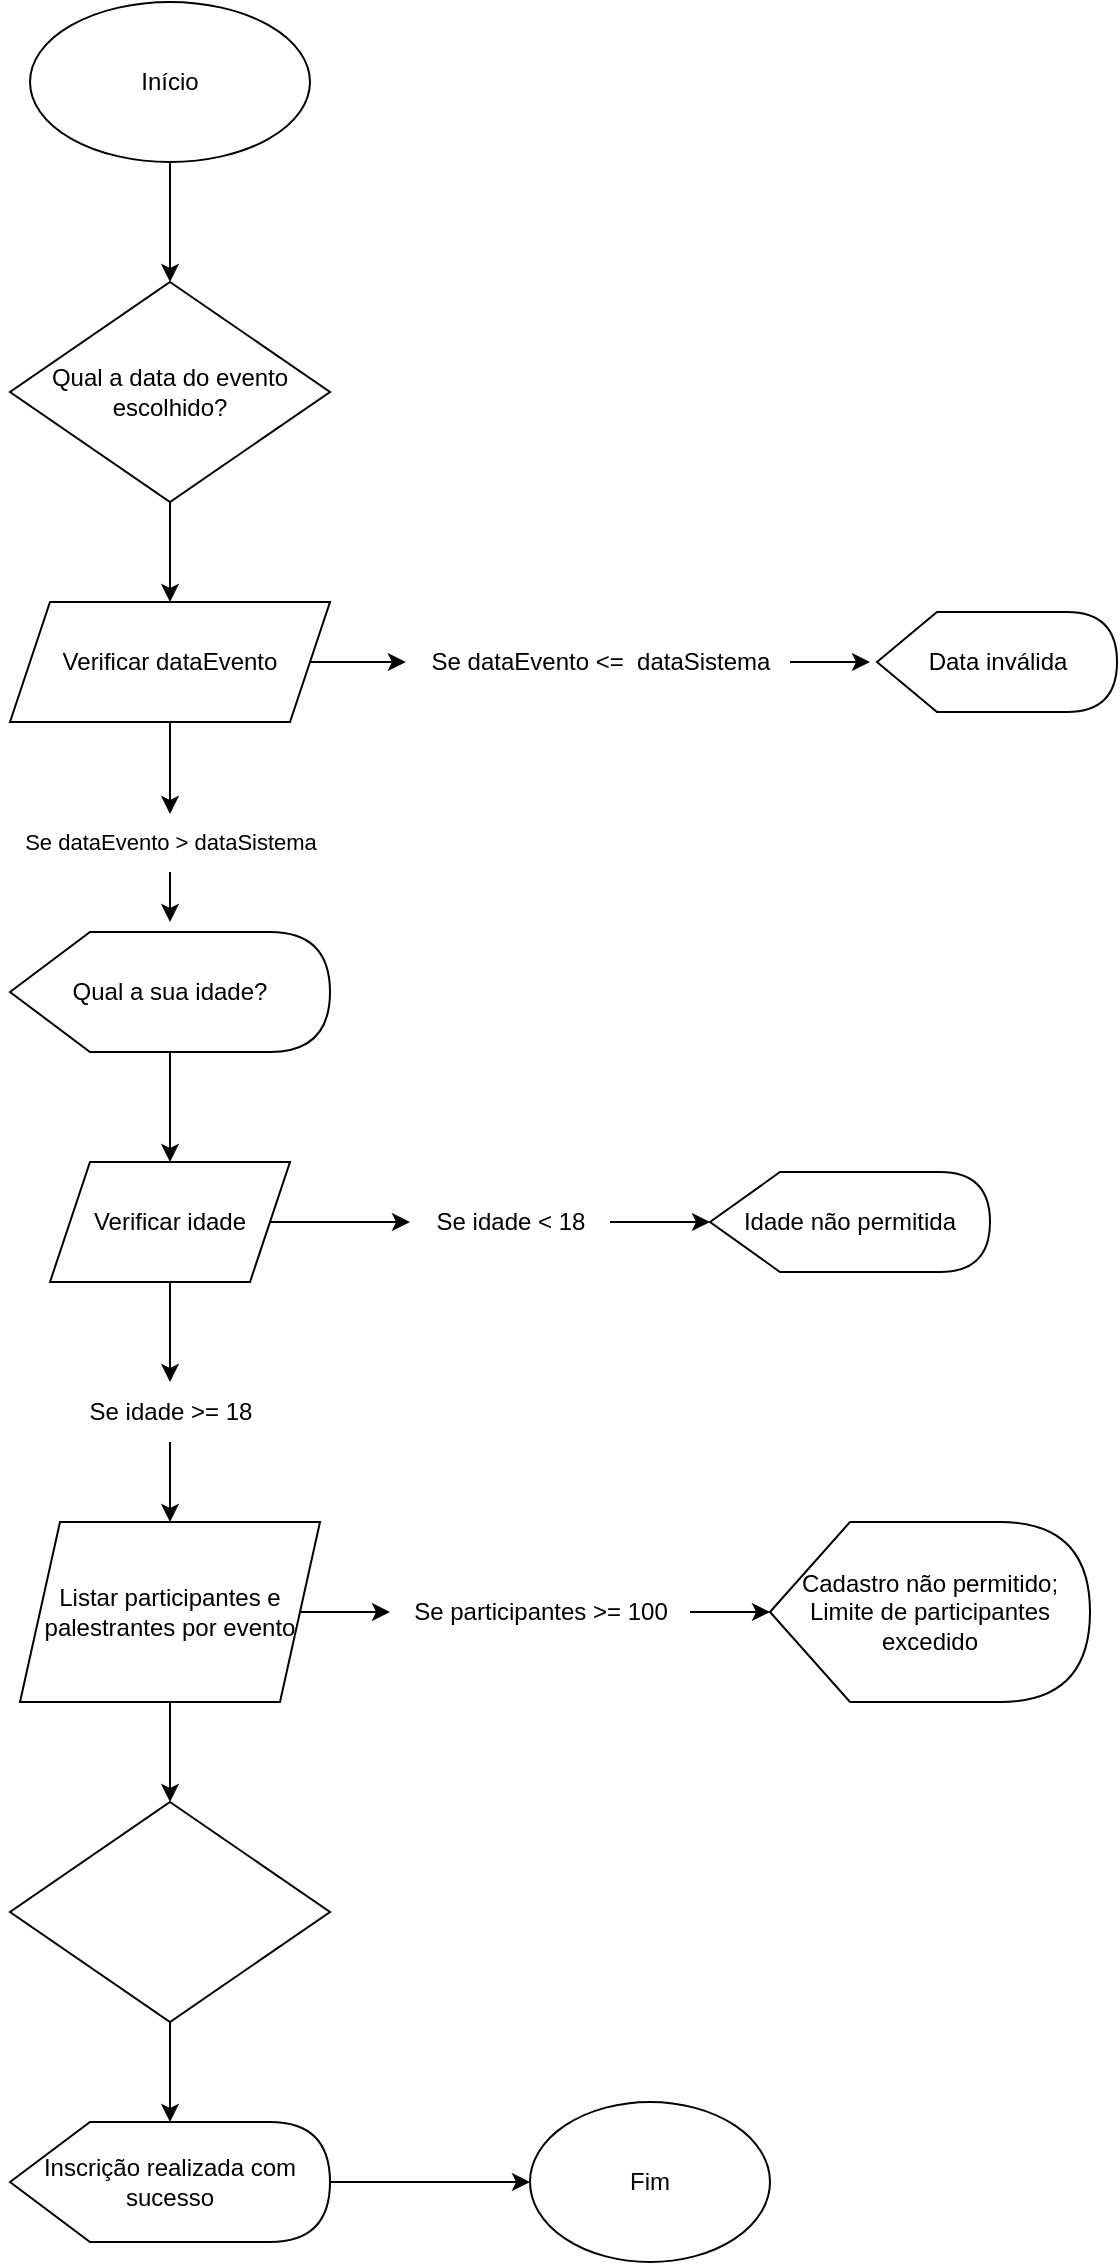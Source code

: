 <mxfile version="20.2.3" type="github">
  <diagram id="tJno88tq2ZMfg9BkjTdh" name="Página-1">
    <mxGraphModel dx="1705" dy="768" grid="1" gridSize="10" guides="1" tooltips="1" connect="1" arrows="1" fold="1" page="1" pageScale="1" pageWidth="827" pageHeight="1169" math="0" shadow="0">
      <root>
        <mxCell id="0" />
        <mxCell id="1" parent="0" />
        <mxCell id="RgFRMSChoJaZ38QJNm0s-1" style="edgeStyle=orthogonalEdgeStyle;rounded=0;orthogonalLoop=1;jettySize=auto;html=1;entryX=0.5;entryY=0;entryDx=0;entryDy=0;align=center;labelPosition=center;verticalLabelPosition=middle;verticalAlign=middle;" parent="1" source="RgFRMSChoJaZ38QJNm0s-2" target="RgFRMSChoJaZ38QJNm0s-4" edge="1">
          <mxGeometry relative="1" as="geometry" />
        </mxCell>
        <mxCell id="RgFRMSChoJaZ38QJNm0s-2" value="Início" style="ellipse;whiteSpace=wrap;html=1;align=center;labelPosition=center;verticalLabelPosition=middle;verticalAlign=middle;" parent="1" vertex="1">
          <mxGeometry x="-60" y="70" width="140" height="80" as="geometry" />
        </mxCell>
        <mxCell id="RgFRMSChoJaZ38QJNm0s-3" style="edgeStyle=orthogonalEdgeStyle;rounded=0;orthogonalLoop=1;jettySize=auto;html=1;entryX=0.5;entryY=0;entryDx=0;entryDy=0;align=center;labelPosition=center;verticalLabelPosition=middle;verticalAlign=middle;" parent="1" source="RgFRMSChoJaZ38QJNm0s-4" target="RgFRMSChoJaZ38QJNm0s-10" edge="1">
          <mxGeometry relative="1" as="geometry" />
        </mxCell>
        <mxCell id="RgFRMSChoJaZ38QJNm0s-4" value="Qual a data do evento escolhido?" style="rhombus;whiteSpace=wrap;html=1;align=center;labelPosition=center;verticalLabelPosition=middle;verticalAlign=middle;" parent="1" vertex="1">
          <mxGeometry x="-70" y="210" width="160" height="110" as="geometry" />
        </mxCell>
        <mxCell id="RgFRMSChoJaZ38QJNm0s-5" value="Data inválida" style="shape=display;whiteSpace=wrap;html=1;align=center;labelPosition=center;verticalLabelPosition=middle;verticalAlign=middle;" parent="1" vertex="1">
          <mxGeometry x="363.5" y="375" width="120" height="50" as="geometry" />
        </mxCell>
        <mxCell id="RgFRMSChoJaZ38QJNm0s-6" style="edgeStyle=orthogonalEdgeStyle;rounded=0;orthogonalLoop=1;jettySize=auto;html=1;entryX=0.5;entryY=0;entryDx=0;entryDy=0;align=center;labelPosition=center;verticalLabelPosition=middle;verticalAlign=middle;" parent="1" source="RgFRMSChoJaZ38QJNm0s-7" target="RgFRMSChoJaZ38QJNm0s-18" edge="1">
          <mxGeometry relative="1" as="geometry" />
        </mxCell>
        <mxCell id="RgFRMSChoJaZ38QJNm0s-7" value="Qual a sua idade?" style="shape=display;whiteSpace=wrap;html=1;align=center;labelPosition=center;verticalLabelPosition=middle;verticalAlign=middle;" parent="1" vertex="1">
          <mxGeometry x="-70" y="535" width="160" height="60" as="geometry" />
        </mxCell>
        <mxCell id="RgFRMSChoJaZ38QJNm0s-8" style="edgeStyle=orthogonalEdgeStyle;rounded=0;orthogonalLoop=1;jettySize=auto;html=1;entryX=0.5;entryY=0.033;entryDx=0;entryDy=0;entryPerimeter=0;align=center;labelPosition=center;verticalLabelPosition=middle;verticalAlign=middle;" parent="1" source="RgFRMSChoJaZ38QJNm0s-10" target="RgFRMSChoJaZ38QJNm0s-12" edge="1">
          <mxGeometry relative="1" as="geometry" />
        </mxCell>
        <mxCell id="RgFRMSChoJaZ38QJNm0s-9" style="edgeStyle=orthogonalEdgeStyle;rounded=0;orthogonalLoop=1;jettySize=auto;html=1;entryX=-0.011;entryY=0.5;entryDx=0;entryDy=0;entryPerimeter=0;align=center;labelPosition=center;verticalLabelPosition=middle;verticalAlign=middle;" parent="1" source="RgFRMSChoJaZ38QJNm0s-10" target="RgFRMSChoJaZ38QJNm0s-15" edge="1">
          <mxGeometry relative="1" as="geometry" />
        </mxCell>
        <mxCell id="RgFRMSChoJaZ38QJNm0s-10" value="Verificar dataEvento" style="shape=parallelogram;perimeter=parallelogramPerimeter;whiteSpace=wrap;html=1;fixedSize=1;align=center;labelPosition=center;verticalLabelPosition=middle;verticalAlign=middle;" parent="1" vertex="1">
          <mxGeometry x="-70" y="370" width="160" height="60" as="geometry" />
        </mxCell>
        <mxCell id="RgFRMSChoJaZ38QJNm0s-11" style="edgeStyle=orthogonalEdgeStyle;rounded=0;orthogonalLoop=1;jettySize=auto;html=1;align=center;labelPosition=center;verticalLabelPosition=middle;verticalAlign=middle;" parent="1" source="RgFRMSChoJaZ38QJNm0s-12" edge="1">
          <mxGeometry relative="1" as="geometry">
            <mxPoint x="10" y="530" as="targetPoint" />
          </mxGeometry>
        </mxCell>
        <mxCell id="RgFRMSChoJaZ38QJNm0s-12" value="&lt;span style=&quot;font-size: 11px; background-color: rgb(255, 255, 255);&quot;&gt;Se dataEvento &amp;gt; dataSistema&lt;/span&gt;" style="text;html=1;align=center;verticalAlign=middle;resizable=0;points=[];autosize=1;strokeColor=none;fillColor=none;labelPosition=center;verticalLabelPosition=middle;" parent="1" vertex="1">
          <mxGeometry x="-75" y="475" width="170" height="30" as="geometry" />
        </mxCell>
        <mxCell id="RgFRMSChoJaZ38QJNm0s-13" value="&lt;span style=&quot;color: rgba(0, 0, 0, 0); font-family: monospace; font-size: 0px;&quot;&gt;%3CmxGraphModel%3E%3Croot%3E%3CmxCell%20id%3D%220%22%2F%3E%3CmxCell%20id%3D%221%22%20parent%3D%220%22%2F%3E%3CmxCell%20id%3D%222%22%20value%3D%22Se%20a%20data%20for%20anterior%20a%20data%20atual%22%20style%3D%22edgeStyle%3DorthogonalEdgeStyle%3Brounded%3D0%3BorthogonalLoop%3D1%3BjettySize%3Dauto%3Bhtml%3D1%3BstartArrow%3Dnone%3B%22%20edge%3D%221%22%20parent%3D%221%22%3E%3CmxGeometry%20relative%3D%221%22%20as%3D%22geometry%22%3E%3CmxPoint%20x%3D%22250%22%20y%3D%22270%22%20as%3D%22sourcePoint%22%2F%3E%3CmxPoint%20x%3D%22320%22%20y%3D%22270%22%20as%3D%22targetPoint%22%2F%3E%3CArray%20as%3D%22points%22%3E%3CmxPoint%20x%3D%22360%22%20y%3D%22270%22%2F%3E%3CmxPoint%20x%3D%22360%22%20y%3D%22280%22%2F%3E%3CmxPoint%20x%3D%22320%22%20y%3D%22280%22%2F%3E%3C%2FArray%3E%3C%2FmxGeometry%3E%3C%2FmxCell%3E%3C%2Froot%3E%3C%2FmxGraphModel%3E&lt;/span&gt;&lt;span style=&quot;color: rgba(0, 0, 0, 0); font-family: monospace; font-size: 0px;&quot;&gt;%3CmxGraphModel%3E%3Croot%3E%3CmxCell%20id%3D%220%22%2F%3E%3CmxCell%20id%3D%221%22%20parent%3D%220%22%2F%3E%3CmxCell%20id%3D%222%22%20value%3D%22Se%20a%20data%20for%20anterior%20a%20data%20atual%22%20style%3D%22edgeStyle%3DorthogonalEdgeStyle%3Brounded%3D0%3BorthogonalLoop%3D1%3BjettySize%3Dauto%3Bhtml%3D1%3BstartArrow%3Dnone%3B%22%20edge%3D%221%22%20parent%3D%221%22%3E%3CmxGeometry%20relative%3D%221%22%20as%3D%22geometry%22%3E%3CmxPoint%20x%3D%22250%22%20y%3D%22270%22%20as%3D%22sourcePoint%22%2F%3E%3CmxPoint%20x%3D%22320%22%20y%3D%22270%22%20as%3D%22targetPoint%22%2F%3E%3CArray%20as%3D%22points%22%3E%3CmxPoint%20x%3D%22360%22%20y%3D%22270%22%2F%3E%3CmxPoint%20x%3D%22360%22%20y%3D%22280%22%2F%3E%3CmxPoint%20x%3D%22320%22%20y%3D%22280%22%2F%3E%3C%2FArray%3E%3C%2FmxGeometry%3E%3C%2FmxCell%3E%3C%2Froot%3E%3C%2FmxGraphModel%3ESe&#39;&lt;/span&gt;" style="text;html=1;align=center;verticalAlign=middle;resizable=0;points=[];autosize=1;strokeColor=none;fillColor=none;labelPosition=center;verticalLabelPosition=middle;" parent="1" vertex="1">
          <mxGeometry x="280" y="475" width="20" height="30" as="geometry" />
        </mxCell>
        <mxCell id="RgFRMSChoJaZ38QJNm0s-14" style="edgeStyle=orthogonalEdgeStyle;rounded=0;orthogonalLoop=1;jettySize=auto;html=1;align=center;labelPosition=center;verticalLabelPosition=middle;verticalAlign=middle;" parent="1" source="RgFRMSChoJaZ38QJNm0s-15" edge="1">
          <mxGeometry relative="1" as="geometry">
            <mxPoint x="360" y="400" as="targetPoint" />
          </mxGeometry>
        </mxCell>
        <mxCell id="RgFRMSChoJaZ38QJNm0s-15" value="Se dataEvento &amp;lt;=&amp;nbsp; dataSistema" style="text;html=1;align=center;verticalAlign=middle;resizable=0;points=[];autosize=1;strokeColor=none;fillColor=none;labelPosition=center;verticalLabelPosition=middle;" parent="1" vertex="1">
          <mxGeometry x="130" y="385" width="190" height="30" as="geometry" />
        </mxCell>
        <mxCell id="RgFRMSChoJaZ38QJNm0s-16" style="edgeStyle=orthogonalEdgeStyle;rounded=0;orthogonalLoop=1;jettySize=auto;html=1;align=center;labelPosition=center;verticalLabelPosition=middle;verticalAlign=middle;" parent="1" source="RgFRMSChoJaZ38QJNm0s-18" target="RgFRMSChoJaZ38QJNm0s-20" edge="1">
          <mxGeometry relative="1" as="geometry" />
        </mxCell>
        <mxCell id="RgFRMSChoJaZ38QJNm0s-17" style="edgeStyle=orthogonalEdgeStyle;rounded=0;orthogonalLoop=1;jettySize=auto;html=1;entryX=0.5;entryY=0;entryDx=0;entryDy=0;entryPerimeter=0;align=center;labelPosition=center;verticalLabelPosition=middle;verticalAlign=middle;" parent="1" source="RgFRMSChoJaZ38QJNm0s-18" target="RgFRMSChoJaZ38QJNm0s-22" edge="1">
          <mxGeometry relative="1" as="geometry" />
        </mxCell>
        <mxCell id="RgFRMSChoJaZ38QJNm0s-18" value="Verificar idade" style="shape=parallelogram;perimeter=parallelogramPerimeter;whiteSpace=wrap;html=1;fixedSize=1;align=center;labelPosition=center;verticalLabelPosition=middle;verticalAlign=middle;" parent="1" vertex="1">
          <mxGeometry x="-50" y="650" width="120" height="60" as="geometry" />
        </mxCell>
        <mxCell id="RgFRMSChoJaZ38QJNm0s-19" style="edgeStyle=orthogonalEdgeStyle;rounded=0;orthogonalLoop=1;jettySize=auto;html=1;entryX=0;entryY=0.5;entryDx=0;entryDy=0;entryPerimeter=0;align=center;labelPosition=center;verticalLabelPosition=middle;verticalAlign=middle;" parent="1" source="RgFRMSChoJaZ38QJNm0s-20" target="RgFRMSChoJaZ38QJNm0s-23" edge="1">
          <mxGeometry relative="1" as="geometry" />
        </mxCell>
        <mxCell id="RgFRMSChoJaZ38QJNm0s-20" value="Se idade &amp;lt; 18" style="text;html=1;align=center;verticalAlign=middle;resizable=0;points=[];autosize=1;strokeColor=none;fillColor=none;labelPosition=center;verticalLabelPosition=middle;" parent="1" vertex="1">
          <mxGeometry x="130" y="665" width="100" height="30" as="geometry" />
        </mxCell>
        <mxCell id="RgFRMSChoJaZ38QJNm0s-21" value="" style="edgeStyle=orthogonalEdgeStyle;rounded=0;orthogonalLoop=1;jettySize=auto;html=1;align=center;labelPosition=center;verticalLabelPosition=middle;verticalAlign=middle;" parent="1" source="RgFRMSChoJaZ38QJNm0s-22" target="RgFRMSChoJaZ38QJNm0s-26" edge="1">
          <mxGeometry relative="1" as="geometry" />
        </mxCell>
        <mxCell id="RgFRMSChoJaZ38QJNm0s-22" value="Se idade &amp;gt;= 18" style="text;html=1;align=center;verticalAlign=middle;resizable=0;points=[];autosize=1;strokeColor=none;fillColor=none;labelPosition=center;verticalLabelPosition=middle;" parent="1" vertex="1">
          <mxGeometry x="-40" y="760" width="100" height="30" as="geometry" />
        </mxCell>
        <mxCell id="RgFRMSChoJaZ38QJNm0s-23" value="Idade não permitida" style="shape=display;whiteSpace=wrap;html=1;align=center;labelPosition=center;verticalLabelPosition=middle;verticalAlign=middle;" parent="1" vertex="1">
          <mxGeometry x="280" y="655" width="140" height="50" as="geometry" />
        </mxCell>
        <mxCell id="RgFRMSChoJaZ38QJNm0s-24" value="" style="edgeStyle=orthogonalEdgeStyle;rounded=0;orthogonalLoop=1;jettySize=auto;html=1;align=center;labelPosition=center;verticalLabelPosition=middle;verticalAlign=middle;" parent="1" source="RgFRMSChoJaZ38QJNm0s-26" edge="1">
          <mxGeometry relative="1" as="geometry">
            <mxPoint x="10" y="970" as="targetPoint" />
          </mxGeometry>
        </mxCell>
        <mxCell id="RgFRMSChoJaZ38QJNm0s-25" value="" style="edgeStyle=orthogonalEdgeStyle;rounded=0;orthogonalLoop=1;jettySize=auto;html=1;align=center;labelPosition=center;verticalLabelPosition=middle;verticalAlign=middle;" parent="1" source="RgFRMSChoJaZ38QJNm0s-26" target="RgFRMSChoJaZ38QJNm0s-28" edge="1">
          <mxGeometry relative="1" as="geometry" />
        </mxCell>
        <mxCell id="RgFRMSChoJaZ38QJNm0s-26" value="Listar participantes e palestrantes por evento" style="shape=parallelogram;perimeter=parallelogramPerimeter;whiteSpace=wrap;html=1;fixedSize=1;align=center;labelPosition=center;verticalLabelPosition=middle;verticalAlign=middle;" parent="1" vertex="1">
          <mxGeometry x="-65" y="830" width="150" height="90" as="geometry" />
        </mxCell>
        <mxCell id="RgFRMSChoJaZ38QJNm0s-27" value="" style="edgeStyle=orthogonalEdgeStyle;rounded=0;orthogonalLoop=1;jettySize=auto;html=1;align=center;labelPosition=center;verticalLabelPosition=middle;verticalAlign=middle;" parent="1" source="RgFRMSChoJaZ38QJNm0s-28" target="RgFRMSChoJaZ38QJNm0s-31" edge="1">
          <mxGeometry relative="1" as="geometry" />
        </mxCell>
        <mxCell id="RgFRMSChoJaZ38QJNm0s-28" value="Se participantes &amp;gt;= 100" style="text;html=1;align=center;verticalAlign=middle;resizable=0;points=[];autosize=1;strokeColor=none;fillColor=none;labelPosition=center;verticalLabelPosition=middle;" parent="1" vertex="1">
          <mxGeometry x="120" y="860" width="150" height="30" as="geometry" />
        </mxCell>
        <mxCell id="RgFRMSChoJaZ38QJNm0s-29" value="" style="edgeStyle=orthogonalEdgeStyle;rounded=0;orthogonalLoop=1;jettySize=auto;html=1;align=center;labelPosition=center;verticalLabelPosition=middle;verticalAlign=middle;startArrow=none;" parent="1" source="q9jfc3Yq7v1mE4wtLVZI-1" target="RgFRMSChoJaZ38QJNm0s-33" edge="1">
          <mxGeometry relative="1" as="geometry">
            <mxPoint x="10" y="1000" as="sourcePoint" />
          </mxGeometry>
        </mxCell>
        <mxCell id="RgFRMSChoJaZ38QJNm0s-31" value="Cadastro não permitido; Limite de participantes excedido" style="shape=display;whiteSpace=wrap;html=1;align=center;labelPosition=center;verticalLabelPosition=middle;verticalAlign=middle;" parent="1" vertex="1">
          <mxGeometry x="310" y="830" width="160" height="90" as="geometry" />
        </mxCell>
        <mxCell id="RgFRMSChoJaZ38QJNm0s-32" value="" style="edgeStyle=orthogonalEdgeStyle;rounded=0;orthogonalLoop=1;jettySize=auto;html=1;align=center;labelPosition=center;verticalLabelPosition=middle;verticalAlign=middle;" parent="1" source="RgFRMSChoJaZ38QJNm0s-33" target="RgFRMSChoJaZ38QJNm0s-34" edge="1">
          <mxGeometry relative="1" as="geometry" />
        </mxCell>
        <mxCell id="RgFRMSChoJaZ38QJNm0s-33" value="Inscrição realizada com sucesso" style="shape=display;whiteSpace=wrap;html=1;align=center;labelPosition=center;verticalLabelPosition=middle;verticalAlign=middle;" parent="1" vertex="1">
          <mxGeometry x="-70" y="1130" width="160" height="60" as="geometry" />
        </mxCell>
        <mxCell id="RgFRMSChoJaZ38QJNm0s-34" value="Fim" style="ellipse;whiteSpace=wrap;html=1;align=center;labelPosition=center;verticalLabelPosition=middle;verticalAlign=middle;" parent="1" vertex="1">
          <mxGeometry x="190" y="1120" width="120" height="80" as="geometry" />
        </mxCell>
        <mxCell id="q9jfc3Yq7v1mE4wtLVZI-1" value="&lt;span style=&quot;color: rgba(0, 0, 0, 0); font-family: monospace; font-size: 0px; text-align: start;&quot;&gt;SSS&lt;/span&gt;" style="rhombus;whiteSpace=wrap;html=1;" vertex="1" parent="1">
          <mxGeometry x="-70" y="970" width="160" height="110" as="geometry" />
        </mxCell>
      </root>
    </mxGraphModel>
  </diagram>
</mxfile>
